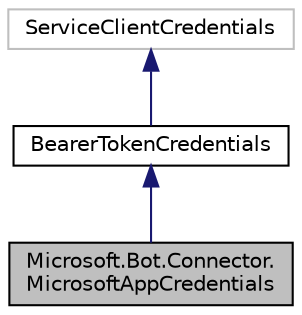 digraph "Microsoft.Bot.Connector.MicrosoftAppCredentials"
{
  edge [fontname="Helvetica",fontsize="10",labelfontname="Helvetica",labelfontsize="10"];
  node [fontname="Helvetica",fontsize="10",shape=record];
  Node1 [label="Microsoft.Bot.Connector.\lMicrosoftAppCredentials",height=0.2,width=0.4,color="black", fillcolor="grey75", style="filled", fontcolor="black"];
  Node2 -> Node1 [dir="back",color="midnightblue",fontsize="10",style="solid",fontname="Helvetica"];
  Node2 [label="BearerTokenCredentials",height=0.2,width=0.4,color="black", fillcolor="white", style="filled",URL="$dd/dd6/class_microsoft_1_1_bot_1_1_connector_1_1_bearer_token_credentials.html",tooltip="Use credentials from AppSetting \"AppId\" \"AppSecret\" "];
  Node3 -> Node2 [dir="back",color="midnightblue",fontsize="10",style="solid",fontname="Helvetica"];
  Node3 [label="ServiceClientCredentials",height=0.2,width=0.4,color="grey75", fillcolor="white", style="filled"];
}
